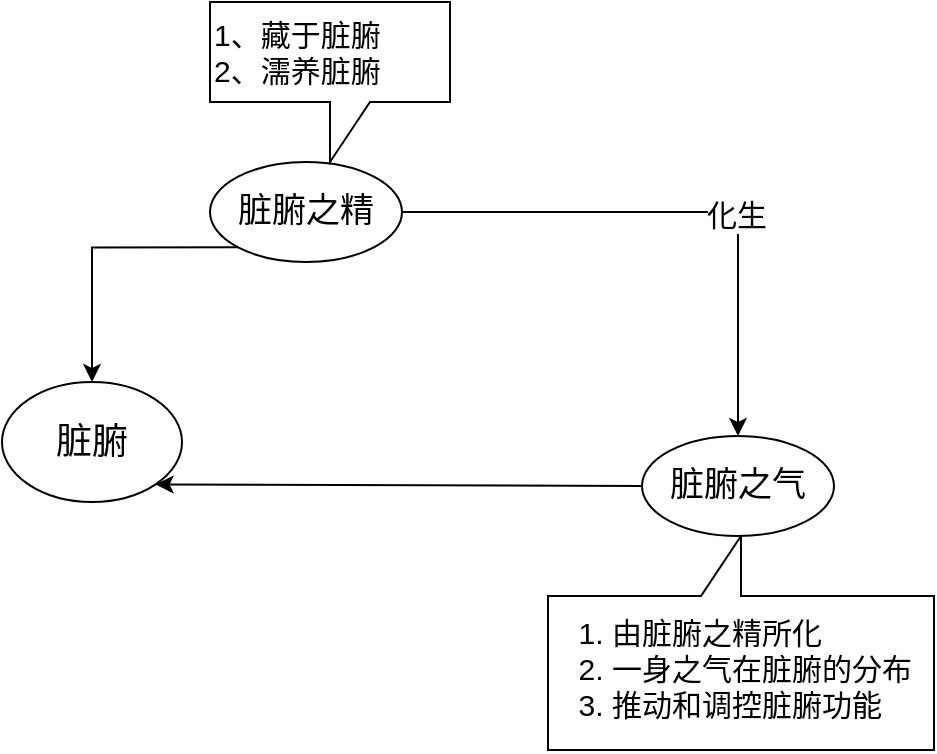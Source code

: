 <mxfile version="22.1.15" type="github">
  <diagram name="第 1 页" id="wjDbquZsShtjqyhfpNvz">
    <mxGraphModel dx="1050" dy="557" grid="1" gridSize="10" guides="1" tooltips="1" connect="1" arrows="1" fold="1" page="1" pageScale="1" pageWidth="827" pageHeight="1169" math="0" shadow="0">
      <root>
        <mxCell id="0" />
        <mxCell id="1" parent="0" />
        <mxCell id="aaFWmWOjGR0QmLtAELQp-12" value="&lt;div&gt;&lt;br&gt;&lt;/div&gt;" style="shape=callout;whiteSpace=wrap;html=1;perimeter=calloutPerimeter;align=left;fontSize=15;rotation=-180;" vertex="1" parent="1">
          <mxGeometry x="463" y="314" width="193" height="107" as="geometry" />
        </mxCell>
        <mxCell id="aaFWmWOjGR0QmLtAELQp-1" value="脏腑" style="ellipse;whiteSpace=wrap;html=1;fontSize=18;" vertex="1" parent="1">
          <mxGeometry x="190" y="237" width="90" height="60" as="geometry" />
        </mxCell>
        <mxCell id="aaFWmWOjGR0QmLtAELQp-3" style="edgeStyle=orthogonalEdgeStyle;rounded=0;orthogonalLoop=1;jettySize=auto;html=1;exitX=0;exitY=1;exitDx=0;exitDy=0;entryX=0.5;entryY=0;entryDx=0;entryDy=0;" edge="1" parent="1" source="aaFWmWOjGR0QmLtAELQp-2" target="aaFWmWOjGR0QmLtAELQp-1">
          <mxGeometry relative="1" as="geometry" />
        </mxCell>
        <mxCell id="aaFWmWOjGR0QmLtAELQp-7" style="edgeStyle=orthogonalEdgeStyle;rounded=0;orthogonalLoop=1;jettySize=auto;html=1;exitX=1;exitY=0.5;exitDx=0;exitDy=0;entryX=0.5;entryY=0;entryDx=0;entryDy=0;" edge="1" parent="1" source="aaFWmWOjGR0QmLtAELQp-2" target="aaFWmWOjGR0QmLtAELQp-6">
          <mxGeometry relative="1" as="geometry" />
        </mxCell>
        <mxCell id="aaFWmWOjGR0QmLtAELQp-8" value="&lt;font style=&quot;font-size: 15px;&quot;&gt;化生&lt;/font&gt;" style="edgeLabel;html=1;align=center;verticalAlign=middle;resizable=0;points=[];" vertex="1" connectable="0" parent="aaFWmWOjGR0QmLtAELQp-7">
          <mxGeometry x="0.208" y="-1" relative="1" as="geometry">
            <mxPoint as="offset" />
          </mxGeometry>
        </mxCell>
        <mxCell id="aaFWmWOjGR0QmLtAELQp-2" value="脏腑之精" style="ellipse;whiteSpace=wrap;html=1;fontSize=17;" vertex="1" parent="1">
          <mxGeometry x="294" y="127" width="96" height="50" as="geometry" />
        </mxCell>
        <mxCell id="aaFWmWOjGR0QmLtAELQp-6" value="脏腑之气" style="ellipse;whiteSpace=wrap;html=1;fontSize=17;" vertex="1" parent="1">
          <mxGeometry x="510" y="264" width="96" height="50" as="geometry" />
        </mxCell>
        <mxCell id="aaFWmWOjGR0QmLtAELQp-10" value="" style="endArrow=classic;html=1;rounded=0;entryX=1;entryY=1;entryDx=0;entryDy=0;exitX=0;exitY=0.5;exitDx=0;exitDy=0;" edge="1" parent="1" source="aaFWmWOjGR0QmLtAELQp-6" target="aaFWmWOjGR0QmLtAELQp-1">
          <mxGeometry width="50" height="50" relative="1" as="geometry">
            <mxPoint x="380" y="287" as="sourcePoint" />
            <mxPoint x="430" y="237" as="targetPoint" />
          </mxGeometry>
        </mxCell>
        <mxCell id="aaFWmWOjGR0QmLtAELQp-11" value="1、藏于脏腑&lt;br style=&quot;font-size: 15px;&quot;&gt;2、濡养脏腑" style="shape=callout;whiteSpace=wrap;html=1;perimeter=calloutPerimeter;align=left;fontSize=15;" vertex="1" parent="1">
          <mxGeometry x="294" y="47" width="120" height="80" as="geometry" />
        </mxCell>
        <mxCell id="aaFWmWOjGR0QmLtAELQp-13" value="&lt;ol style=&quot;border-color: var(--border-color); font-size: 15px; text-align: left;&quot;&gt;&lt;li style=&quot;border-color: var(--border-color);&quot;&gt;由脏腑之精所化&lt;/li&gt;&lt;li style=&quot;border-color: var(--border-color);&quot;&gt;一身之气在脏腑的分布&lt;/li&gt;&lt;li style=&quot;border-color: var(--border-color);&quot;&gt;推动和调控脏腑功能&lt;/li&gt;&lt;/ol&gt;" style="text;html=1;strokeColor=none;fillColor=none;align=center;verticalAlign=middle;whiteSpace=wrap;rounded=0;" vertex="1" parent="1">
          <mxGeometry x="450" y="360" width="200" height="40" as="geometry" />
        </mxCell>
      </root>
    </mxGraphModel>
  </diagram>
</mxfile>
